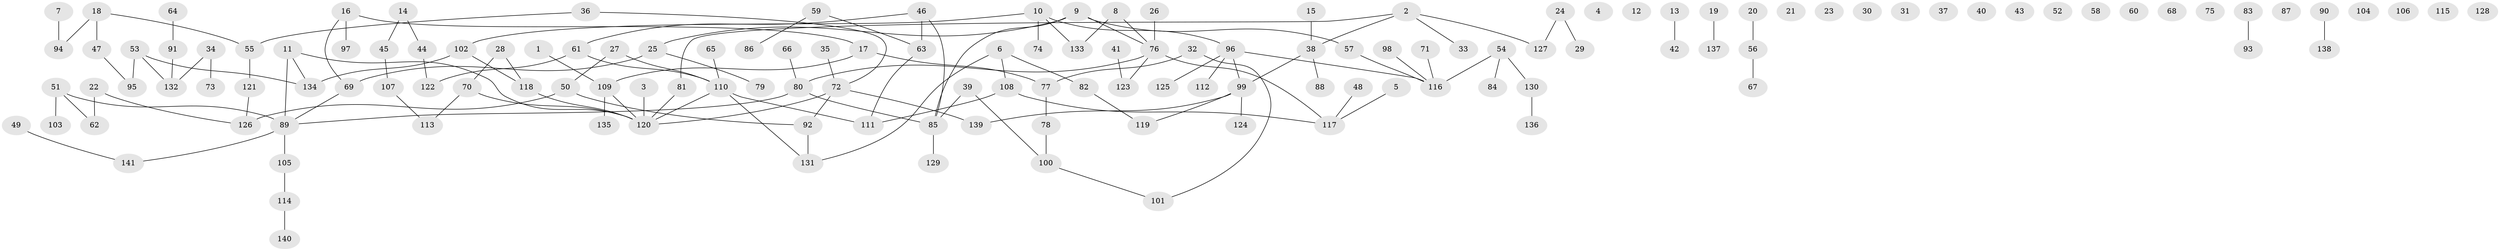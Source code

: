 // coarse degree distribution, {3: 0.21311475409836064, 4: 0.19672131147540983, 2: 0.3114754098360656, 5: 0.03278688524590164, 1: 0.21311475409836064, 7: 0.03278688524590164}
// Generated by graph-tools (version 1.1) at 2025/35/03/04/25 23:35:52]
// undirected, 141 vertices, 138 edges
graph export_dot {
  node [color=gray90,style=filled];
  1;
  2;
  3;
  4;
  5;
  6;
  7;
  8;
  9;
  10;
  11;
  12;
  13;
  14;
  15;
  16;
  17;
  18;
  19;
  20;
  21;
  22;
  23;
  24;
  25;
  26;
  27;
  28;
  29;
  30;
  31;
  32;
  33;
  34;
  35;
  36;
  37;
  38;
  39;
  40;
  41;
  42;
  43;
  44;
  45;
  46;
  47;
  48;
  49;
  50;
  51;
  52;
  53;
  54;
  55;
  56;
  57;
  58;
  59;
  60;
  61;
  62;
  63;
  64;
  65;
  66;
  67;
  68;
  69;
  70;
  71;
  72;
  73;
  74;
  75;
  76;
  77;
  78;
  79;
  80;
  81;
  82;
  83;
  84;
  85;
  86;
  87;
  88;
  89;
  90;
  91;
  92;
  93;
  94;
  95;
  96;
  97;
  98;
  99;
  100;
  101;
  102;
  103;
  104;
  105;
  106;
  107;
  108;
  109;
  110;
  111;
  112;
  113;
  114;
  115;
  116;
  117;
  118;
  119;
  120;
  121;
  122;
  123;
  124;
  125;
  126;
  127;
  128;
  129;
  130;
  131;
  132;
  133;
  134;
  135;
  136;
  137;
  138;
  139;
  140;
  141;
  1 -- 109;
  2 -- 33;
  2 -- 38;
  2 -- 81;
  2 -- 127;
  3 -- 120;
  5 -- 117;
  6 -- 82;
  6 -- 108;
  6 -- 131;
  7 -- 94;
  8 -- 76;
  8 -- 133;
  9 -- 25;
  9 -- 57;
  9 -- 76;
  9 -- 85;
  10 -- 74;
  10 -- 96;
  10 -- 102;
  10 -- 133;
  11 -- 89;
  11 -- 120;
  11 -- 134;
  13 -- 42;
  14 -- 44;
  14 -- 45;
  15 -- 38;
  16 -- 17;
  16 -- 69;
  16 -- 97;
  17 -- 77;
  17 -- 109;
  18 -- 47;
  18 -- 55;
  18 -- 94;
  19 -- 137;
  20 -- 56;
  22 -- 62;
  22 -- 126;
  24 -- 29;
  24 -- 127;
  25 -- 69;
  25 -- 79;
  26 -- 76;
  27 -- 50;
  27 -- 110;
  28 -- 70;
  28 -- 118;
  32 -- 77;
  32 -- 101;
  34 -- 73;
  34 -- 132;
  35 -- 72;
  36 -- 55;
  36 -- 72;
  38 -- 88;
  38 -- 99;
  39 -- 85;
  39 -- 100;
  41 -- 123;
  44 -- 122;
  45 -- 107;
  46 -- 61;
  46 -- 63;
  46 -- 85;
  47 -- 95;
  48 -- 117;
  49 -- 141;
  50 -- 92;
  50 -- 126;
  51 -- 62;
  51 -- 89;
  51 -- 103;
  53 -- 95;
  53 -- 132;
  53 -- 134;
  54 -- 84;
  54 -- 116;
  54 -- 130;
  55 -- 121;
  56 -- 67;
  57 -- 116;
  59 -- 63;
  59 -- 86;
  61 -- 110;
  61 -- 122;
  63 -- 111;
  64 -- 91;
  65 -- 110;
  66 -- 80;
  69 -- 89;
  70 -- 113;
  70 -- 120;
  71 -- 116;
  72 -- 92;
  72 -- 120;
  72 -- 139;
  76 -- 80;
  76 -- 117;
  76 -- 123;
  77 -- 78;
  78 -- 100;
  80 -- 85;
  80 -- 89;
  81 -- 120;
  82 -- 119;
  83 -- 93;
  85 -- 129;
  89 -- 105;
  89 -- 141;
  90 -- 138;
  91 -- 132;
  92 -- 131;
  96 -- 99;
  96 -- 112;
  96 -- 116;
  96 -- 125;
  98 -- 116;
  99 -- 119;
  99 -- 124;
  99 -- 139;
  100 -- 101;
  102 -- 118;
  102 -- 134;
  105 -- 114;
  107 -- 113;
  108 -- 111;
  108 -- 117;
  109 -- 120;
  109 -- 135;
  110 -- 111;
  110 -- 120;
  110 -- 131;
  114 -- 140;
  118 -- 120;
  121 -- 126;
  130 -- 136;
}
